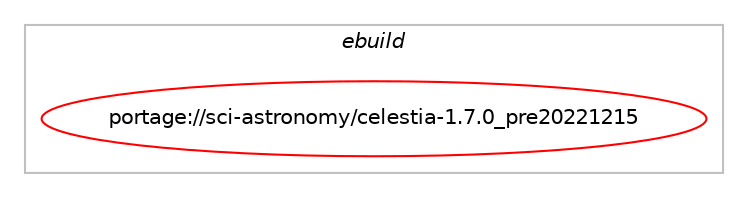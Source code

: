digraph prolog {

# *************
# Graph options
# *************

newrank=true;
concentrate=true;
compound=true;
graph [rankdir=LR,fontname=Helvetica,fontsize=10,ranksep=1.5];#, ranksep=2.5, nodesep=0.2];
edge  [arrowhead=vee];
node  [fontname=Helvetica,fontsize=10];

# **********
# The ebuild
# **********

subgraph cluster_leftcol {
color=gray;
label=<<i>ebuild</i>>;
id [label="portage://sci-astronomy/celestia-1.7.0_pre20221215", color=red, width=4, href="../sci-astronomy/celestia-1.7.0_pre20221215.svg"];
}

# ****************
# The dependencies
# ****************

subgraph cluster_midcol {
color=gray;
label=<<i>dependencies</i>>;
subgraph cluster_compile {
fillcolor="#eeeeee";
style=filled;
label=<<i>compile</i>>;
# *** BEGIN UNKNOWN DEPENDENCY TYPE (TODO) ***
# id -> equal(use_conditional_group(positive,ffmpeg,portage://sci-astronomy/celestia-1.7.0_pre20221215,[package_dependency(portage://sci-astronomy/celestia-1.7.0_pre20221215,install,no,media-video,ffmpeg,none,[,,],[slot(0)],[])]))
# *** END UNKNOWN DEPENDENCY TYPE (TODO) ***

# *** BEGIN UNKNOWN DEPENDENCY TYPE (TODO) ***
# id -> equal(use_conditional_group(positive,glut,portage://sci-astronomy/celestia-1.7.0_pre20221215,[package_dependency(portage://sci-astronomy/celestia-1.7.0_pre20221215,install,no,media-libs,freeglut,none,[,,],[],[])]))
# *** END UNKNOWN DEPENDENCY TYPE (TODO) ***

# *** BEGIN UNKNOWN DEPENDENCY TYPE (TODO) ***
# id -> equal(use_conditional_group(positive,lua,portage://sci-astronomy/celestia-1.7.0_pre20221215,[use_conditional_group(positive,lua_single_target_luajit,portage://sci-astronomy/celestia-1.7.0_pre20221215,[package_dependency(portage://sci-astronomy/celestia-1.7.0_pre20221215,install,no,dev-lang,luajit,none,[,,],any_same_slot,[])]),use_conditional_group(positive,lua_single_target_lua5-1,portage://sci-astronomy/celestia-1.7.0_pre20221215,[package_dependency(portage://sci-astronomy/celestia-1.7.0_pre20221215,install,no,dev-lang,lua,none,[,,],[slot(5.1)],[])]),use_conditional_group(positive,lua_single_target_lua5-3,portage://sci-astronomy/celestia-1.7.0_pre20221215,[package_dependency(portage://sci-astronomy/celestia-1.7.0_pre20221215,install,no,dev-lang,lua,none,[,,],[slot(5.3)],[])])]))
# *** END UNKNOWN DEPENDENCY TYPE (TODO) ***

# *** BEGIN UNKNOWN DEPENDENCY TYPE (TODO) ***
# id -> equal(use_conditional_group(positive,qt5,portage://sci-astronomy/celestia-1.7.0_pre20221215,[package_dependency(portage://sci-astronomy/celestia-1.7.0_pre20221215,install,no,dev-qt,qtcore,none,[,,],[slot(5)],[]),package_dependency(portage://sci-astronomy/celestia-1.7.0_pre20221215,install,no,dev-qt,qtgui,none,[,,],[slot(5)],[]),package_dependency(portage://sci-astronomy/celestia-1.7.0_pre20221215,install,no,dev-qt,qtopengl,none,[,,],[slot(5)],[]),package_dependency(portage://sci-astronomy/celestia-1.7.0_pre20221215,install,no,dev-qt,qtwidgets,none,[,,],[slot(5)],[])]))
# *** END UNKNOWN DEPENDENCY TYPE (TODO) ***

# *** BEGIN UNKNOWN DEPENDENCY TYPE (TODO) ***
# id -> equal(package_dependency(portage://sci-astronomy/celestia-1.7.0_pre20221215,install,no,dev-libs,libfmt,none,[,,],any_same_slot,[]))
# *** END UNKNOWN DEPENDENCY TYPE (TODO) ***

# *** BEGIN UNKNOWN DEPENDENCY TYPE (TODO) ***
# id -> equal(package_dependency(portage://sci-astronomy/celestia-1.7.0_pre20221215,install,no,media-libs,glew,none,[,,],[slot(0),equal],[]))
# *** END UNKNOWN DEPENDENCY TYPE (TODO) ***

# *** BEGIN UNKNOWN DEPENDENCY TYPE (TODO) ***
# id -> equal(package_dependency(portage://sci-astronomy/celestia-1.7.0_pre20221215,install,no,media-libs,libepoxy,none,[,,],[],[]))
# *** END UNKNOWN DEPENDENCY TYPE (TODO) ***

# *** BEGIN UNKNOWN DEPENDENCY TYPE (TODO) ***
# id -> equal(package_dependency(portage://sci-astronomy/celestia-1.7.0_pre20221215,install,no,media-libs,libjpeg-turbo,none,[,,],[slot(0),equal],[]))
# *** END UNKNOWN DEPENDENCY TYPE (TODO) ***

# *** BEGIN UNKNOWN DEPENDENCY TYPE (TODO) ***
# id -> equal(package_dependency(portage://sci-astronomy/celestia-1.7.0_pre20221215,install,no,media-libs,libpng,none,[,,],[slot(0),equal],[]))
# *** END UNKNOWN DEPENDENCY TYPE (TODO) ***

# *** BEGIN UNKNOWN DEPENDENCY TYPE (TODO) ***
# id -> equal(package_dependency(portage://sci-astronomy/celestia-1.7.0_pre20221215,install,no,sys-libs,zlib,none,[,,],any_same_slot,[]))
# *** END UNKNOWN DEPENDENCY TYPE (TODO) ***

# *** BEGIN UNKNOWN DEPENDENCY TYPE (TODO) ***
# id -> equal(package_dependency(portage://sci-astronomy/celestia-1.7.0_pre20221215,install,no,virtual,glu,none,[,,],[],[]))
# *** END UNKNOWN DEPENDENCY TYPE (TODO) ***

# *** BEGIN UNKNOWN DEPENDENCY TYPE (TODO) ***
# id -> equal(package_dependency(portage://sci-astronomy/celestia-1.7.0_pre20221215,install,no,virtual,opengl,none,[,,],[],[]))
# *** END UNKNOWN DEPENDENCY TYPE (TODO) ***

}
subgraph cluster_compileandrun {
fillcolor="#eeeeee";
style=filled;
label=<<i>compile and run</i>>;
}
subgraph cluster_run {
fillcolor="#eeeeee";
style=filled;
label=<<i>run</i>>;
# *** BEGIN UNKNOWN DEPENDENCY TYPE (TODO) ***
# id -> equal(use_conditional_group(positive,ffmpeg,portage://sci-astronomy/celestia-1.7.0_pre20221215,[package_dependency(portage://sci-astronomy/celestia-1.7.0_pre20221215,run,no,media-video,ffmpeg,none,[,,],[slot(0)],[])]))
# *** END UNKNOWN DEPENDENCY TYPE (TODO) ***

# *** BEGIN UNKNOWN DEPENDENCY TYPE (TODO) ***
# id -> equal(use_conditional_group(positive,glut,portage://sci-astronomy/celestia-1.7.0_pre20221215,[package_dependency(portage://sci-astronomy/celestia-1.7.0_pre20221215,run,no,media-libs,freeglut,none,[,,],[],[])]))
# *** END UNKNOWN DEPENDENCY TYPE (TODO) ***

# *** BEGIN UNKNOWN DEPENDENCY TYPE (TODO) ***
# id -> equal(use_conditional_group(positive,lua,portage://sci-astronomy/celestia-1.7.0_pre20221215,[use_conditional_group(positive,lua_single_target_luajit,portage://sci-astronomy/celestia-1.7.0_pre20221215,[package_dependency(portage://sci-astronomy/celestia-1.7.0_pre20221215,run,no,dev-lang,luajit,none,[,,],any_same_slot,[])]),use_conditional_group(positive,lua_single_target_lua5-1,portage://sci-astronomy/celestia-1.7.0_pre20221215,[package_dependency(portage://sci-astronomy/celestia-1.7.0_pre20221215,run,no,dev-lang,lua,none,[,,],[slot(5.1)],[])]),use_conditional_group(positive,lua_single_target_lua5-3,portage://sci-astronomy/celestia-1.7.0_pre20221215,[package_dependency(portage://sci-astronomy/celestia-1.7.0_pre20221215,run,no,dev-lang,lua,none,[,,],[slot(5.3)],[])])]))
# *** END UNKNOWN DEPENDENCY TYPE (TODO) ***

# *** BEGIN UNKNOWN DEPENDENCY TYPE (TODO) ***
# id -> equal(use_conditional_group(positive,qt5,portage://sci-astronomy/celestia-1.7.0_pre20221215,[package_dependency(portage://sci-astronomy/celestia-1.7.0_pre20221215,run,no,dev-qt,qtcore,none,[,,],[slot(5)],[]),package_dependency(portage://sci-astronomy/celestia-1.7.0_pre20221215,run,no,dev-qt,qtgui,none,[,,],[slot(5)],[]),package_dependency(portage://sci-astronomy/celestia-1.7.0_pre20221215,run,no,dev-qt,qtopengl,none,[,,],[slot(5)],[]),package_dependency(portage://sci-astronomy/celestia-1.7.0_pre20221215,run,no,dev-qt,qtwidgets,none,[,,],[slot(5)],[])]))
# *** END UNKNOWN DEPENDENCY TYPE (TODO) ***

# *** BEGIN UNKNOWN DEPENDENCY TYPE (TODO) ***
# id -> equal(package_dependency(portage://sci-astronomy/celestia-1.7.0_pre20221215,run,no,dev-libs,libfmt,none,[,,],any_same_slot,[]))
# *** END UNKNOWN DEPENDENCY TYPE (TODO) ***

# *** BEGIN UNKNOWN DEPENDENCY TYPE (TODO) ***
# id -> equal(package_dependency(portage://sci-astronomy/celestia-1.7.0_pre20221215,run,no,media-libs,glew,none,[,,],[slot(0),equal],[]))
# *** END UNKNOWN DEPENDENCY TYPE (TODO) ***

# *** BEGIN UNKNOWN DEPENDENCY TYPE (TODO) ***
# id -> equal(package_dependency(portage://sci-astronomy/celestia-1.7.0_pre20221215,run,no,media-libs,libepoxy,none,[,,],[],[]))
# *** END UNKNOWN DEPENDENCY TYPE (TODO) ***

# *** BEGIN UNKNOWN DEPENDENCY TYPE (TODO) ***
# id -> equal(package_dependency(portage://sci-astronomy/celestia-1.7.0_pre20221215,run,no,media-libs,libjpeg-turbo,none,[,,],[slot(0),equal],[]))
# *** END UNKNOWN DEPENDENCY TYPE (TODO) ***

# *** BEGIN UNKNOWN DEPENDENCY TYPE (TODO) ***
# id -> equal(package_dependency(portage://sci-astronomy/celestia-1.7.0_pre20221215,run,no,media-libs,libpng,none,[,,],[slot(0),equal],[]))
# *** END UNKNOWN DEPENDENCY TYPE (TODO) ***

# *** BEGIN UNKNOWN DEPENDENCY TYPE (TODO) ***
# id -> equal(package_dependency(portage://sci-astronomy/celestia-1.7.0_pre20221215,run,no,sys-libs,zlib,none,[,,],any_same_slot,[]))
# *** END UNKNOWN DEPENDENCY TYPE (TODO) ***

# *** BEGIN UNKNOWN DEPENDENCY TYPE (TODO) ***
# id -> equal(package_dependency(portage://sci-astronomy/celestia-1.7.0_pre20221215,run,no,virtual,glu,none,[,,],[],[]))
# *** END UNKNOWN DEPENDENCY TYPE (TODO) ***

# *** BEGIN UNKNOWN DEPENDENCY TYPE (TODO) ***
# id -> equal(package_dependency(portage://sci-astronomy/celestia-1.7.0_pre20221215,run,no,virtual,opengl,none,[,,],[],[]))
# *** END UNKNOWN DEPENDENCY TYPE (TODO) ***

}
}

# **************
# The candidates
# **************

subgraph cluster_choices {
rank=same;
color=gray;
label=<<i>candidates</i>>;

}

}
